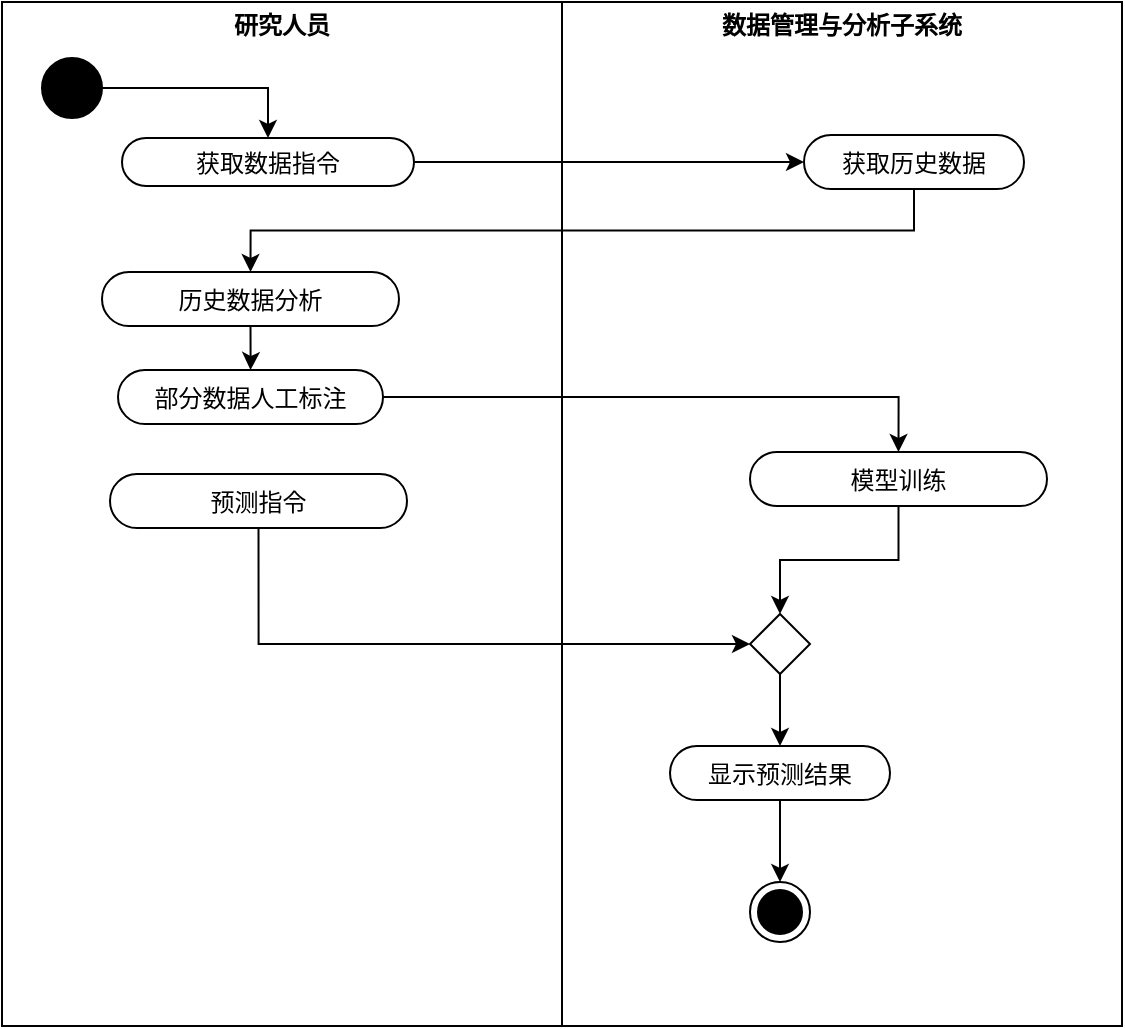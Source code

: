 <mxfile version="27.2.0">
  <diagram name="Page-1" id="fMtk5X_IOWKL1yD5KJsa">
    <mxGraphModel dx="1119" dy="662" grid="0" gridSize="10" guides="1" tooltips="1" connect="1" arrows="1" fold="1" page="1" pageScale="1" pageWidth="2000" pageHeight="1000" math="0" shadow="0">
      <root>
        <mxCell id="0" />
        <mxCell id="1" parent="0" />
        <mxCell id="Pg6_A9XEx0t3s5VY6EGh-1" value="研究人员" style="swimlane;whiteSpace=wrap;startSize=23;strokeColor=default;swimlaneLine=0;" vertex="1" parent="1">
          <mxGeometry x="345" y="94" width="280" height="512" as="geometry" />
        </mxCell>
        <mxCell id="Pg6_A9XEx0t3s5VY6EGh-3" value="获取数据指令" style="rounded=1;arcSize=50;" vertex="1" parent="Pg6_A9XEx0t3s5VY6EGh-1">
          <mxGeometry x="60" y="68" width="146" height="24" as="geometry" />
        </mxCell>
        <mxCell id="Pg6_A9XEx0t3s5VY6EGh-4" style="edgeStyle=orthogonalEdgeStyle;rounded=0;orthogonalLoop=1;jettySize=auto;html=1;entryX=0.5;entryY=0;entryDx=0;entryDy=0;" edge="1" parent="Pg6_A9XEx0t3s5VY6EGh-1" source="Pg6_A9XEx0t3s5VY6EGh-5" target="Pg6_A9XEx0t3s5VY6EGh-3">
          <mxGeometry relative="1" as="geometry">
            <mxPoint x="115" y="85.039" as="targetPoint" />
          </mxGeometry>
        </mxCell>
        <mxCell id="Pg6_A9XEx0t3s5VY6EGh-5" value="" style="ellipse;whiteSpace=wrap;html=1;aspect=fixed;fillColor=#000000;" vertex="1" parent="Pg6_A9XEx0t3s5VY6EGh-1">
          <mxGeometry x="20" y="28" width="30" height="30" as="geometry" />
        </mxCell>
        <mxCell id="Pg6_A9XEx0t3s5VY6EGh-61" style="edgeStyle=orthogonalEdgeStyle;rounded=0;orthogonalLoop=1;jettySize=auto;html=1;exitX=0.5;exitY=1;exitDx=0;exitDy=0;" edge="1" parent="Pg6_A9XEx0t3s5VY6EGh-1" source="Pg6_A9XEx0t3s5VY6EGh-36" target="Pg6_A9XEx0t3s5VY6EGh-37">
          <mxGeometry relative="1" as="geometry" />
        </mxCell>
        <mxCell id="Pg6_A9XEx0t3s5VY6EGh-36" value="历史数据分析" style="rounded=1;arcSize=50;" vertex="1" parent="Pg6_A9XEx0t3s5VY6EGh-1">
          <mxGeometry x="50" y="135" width="148.5" height="27" as="geometry" />
        </mxCell>
        <mxCell id="Pg6_A9XEx0t3s5VY6EGh-37" value="部分数据人工标注" style="rounded=1;arcSize=50;" vertex="1" parent="Pg6_A9XEx0t3s5VY6EGh-1">
          <mxGeometry x="58" y="184" width="132.5" height="27" as="geometry" />
        </mxCell>
        <mxCell id="Pg6_A9XEx0t3s5VY6EGh-62" value="预测指令" style="rounded=1;arcSize=50;" vertex="1" parent="Pg6_A9XEx0t3s5VY6EGh-1">
          <mxGeometry x="54" y="236" width="148.5" height="27" as="geometry" />
        </mxCell>
        <mxCell id="Pg6_A9XEx0t3s5VY6EGh-46" value="数据管理与分析子系统" style="swimlane;whiteSpace=wrap;swimlaneLine=0;startSize=23;" vertex="1" parent="1">
          <mxGeometry x="625" y="94" width="280" height="512" as="geometry">
            <mxRectangle x="730" y="34" width="95" height="26" as="alternateBounds" />
          </mxGeometry>
        </mxCell>
        <mxCell id="Pg6_A9XEx0t3s5VY6EGh-30" value="获取历史数据" style="rounded=1;arcSize=50;" vertex="1" parent="Pg6_A9XEx0t3s5VY6EGh-46">
          <mxGeometry x="121" y="66.5" width="110" height="27" as="geometry" />
        </mxCell>
        <mxCell id="Pg6_A9XEx0t3s5VY6EGh-32" value="" style="rhombus;whiteSpace=wrap;html=1;" vertex="1" parent="Pg6_A9XEx0t3s5VY6EGh-46">
          <mxGeometry x="94" y="306" width="30" height="30" as="geometry" />
        </mxCell>
        <mxCell id="Pg6_A9XEx0t3s5VY6EGh-8" value="显示预测结果" style="rounded=1;arcSize=50;" vertex="1" parent="Pg6_A9XEx0t3s5VY6EGh-46">
          <mxGeometry x="54" y="372" width="110" height="27" as="geometry" />
        </mxCell>
        <mxCell id="Pg6_A9XEx0t3s5VY6EGh-31" style="edgeStyle=orthogonalEdgeStyle;rounded=0;orthogonalLoop=1;jettySize=auto;html=1;exitX=0.5;exitY=1;exitDx=0;exitDy=0;entryX=0.5;entryY=0;entryDx=0;entryDy=0;" edge="1" parent="Pg6_A9XEx0t3s5VY6EGh-46" source="Pg6_A9XEx0t3s5VY6EGh-32" target="Pg6_A9XEx0t3s5VY6EGh-8">
          <mxGeometry relative="1" as="geometry" />
        </mxCell>
        <mxCell id="Pg6_A9XEx0t3s5VY6EGh-65" style="edgeStyle=orthogonalEdgeStyle;rounded=0;orthogonalLoop=1;jettySize=auto;html=1;entryX=0.5;entryY=0;entryDx=0;entryDy=0;" edge="1" parent="Pg6_A9XEx0t3s5VY6EGh-46" source="Pg6_A9XEx0t3s5VY6EGh-63" target="Pg6_A9XEx0t3s5VY6EGh-32">
          <mxGeometry relative="1" as="geometry" />
        </mxCell>
        <mxCell id="Pg6_A9XEx0t3s5VY6EGh-63" value="模型训练" style="rounded=1;arcSize=50;" vertex="1" parent="Pg6_A9XEx0t3s5VY6EGh-46">
          <mxGeometry x="94" y="225" width="148.5" height="27" as="geometry" />
        </mxCell>
        <mxCell id="Pg6_A9XEx0t3s5VY6EGh-6" value="" style="ellipse;shape=endState;fillColor=#000000;strokeColor=#000000;" vertex="1" parent="Pg6_A9XEx0t3s5VY6EGh-46">
          <mxGeometry x="94" y="440" width="30" height="30" as="geometry" />
        </mxCell>
        <mxCell id="Pg6_A9XEx0t3s5VY6EGh-7" style="edgeStyle=orthogonalEdgeStyle;rounded=0;orthogonalLoop=1;jettySize=auto;html=1;exitX=0.5;exitY=1;exitDx=0;exitDy=0;entryX=0.5;entryY=0;entryDx=0;entryDy=0;" edge="1" parent="Pg6_A9XEx0t3s5VY6EGh-46" source="Pg6_A9XEx0t3s5VY6EGh-8" target="Pg6_A9XEx0t3s5VY6EGh-6">
          <mxGeometry relative="1" as="geometry">
            <mxPoint x="-168" y="595" as="targetPoint" />
          </mxGeometry>
        </mxCell>
        <mxCell id="Pg6_A9XEx0t3s5VY6EGh-58" style="edgeStyle=orthogonalEdgeStyle;rounded=0;orthogonalLoop=1;jettySize=auto;html=1;entryX=0.5;entryY=0;entryDx=0;entryDy=0;" edge="1" parent="1" source="Pg6_A9XEx0t3s5VY6EGh-37" target="Pg6_A9XEx0t3s5VY6EGh-63">
          <mxGeometry relative="1" as="geometry">
            <mxPoint x="786" y="394" as="targetPoint" />
          </mxGeometry>
        </mxCell>
        <mxCell id="Pg6_A9XEx0t3s5VY6EGh-27" style="edgeStyle=orthogonalEdgeStyle;rounded=0;orthogonalLoop=1;jettySize=auto;html=1;exitX=1;exitY=0.5;exitDx=0;exitDy=0;entryX=0;entryY=0.5;entryDx=0;entryDy=0;" edge="1" parent="1" source="Pg6_A9XEx0t3s5VY6EGh-3" target="Pg6_A9XEx0t3s5VY6EGh-30">
          <mxGeometry relative="1" as="geometry">
            <mxPoint x="491.174" y="344.356" as="targetPoint" />
            <mxPoint x="491.5" y="316.5" as="sourcePoint" />
          </mxGeometry>
        </mxCell>
        <mxCell id="Pg6_A9XEx0t3s5VY6EGh-29" style="edgeStyle=orthogonalEdgeStyle;rounded=0;orthogonalLoop=1;jettySize=auto;html=1;exitX=0.5;exitY=1;exitDx=0;exitDy=0;entryX=0.5;entryY=0;entryDx=0;entryDy=0;" edge="1" parent="1" source="Pg6_A9XEx0t3s5VY6EGh-30" target="Pg6_A9XEx0t3s5VY6EGh-36">
          <mxGeometry relative="1" as="geometry">
            <mxPoint x="491.5" y="374" as="targetPoint" />
          </mxGeometry>
        </mxCell>
        <mxCell id="Pg6_A9XEx0t3s5VY6EGh-66" style="edgeStyle=orthogonalEdgeStyle;rounded=0;orthogonalLoop=1;jettySize=auto;html=1;entryX=0;entryY=0.5;entryDx=0;entryDy=0;exitX=0.5;exitY=1;exitDx=0;exitDy=0;" edge="1" parent="1" source="Pg6_A9XEx0t3s5VY6EGh-62" target="Pg6_A9XEx0t3s5VY6EGh-32">
          <mxGeometry relative="1" as="geometry" />
        </mxCell>
      </root>
    </mxGraphModel>
  </diagram>
</mxfile>
